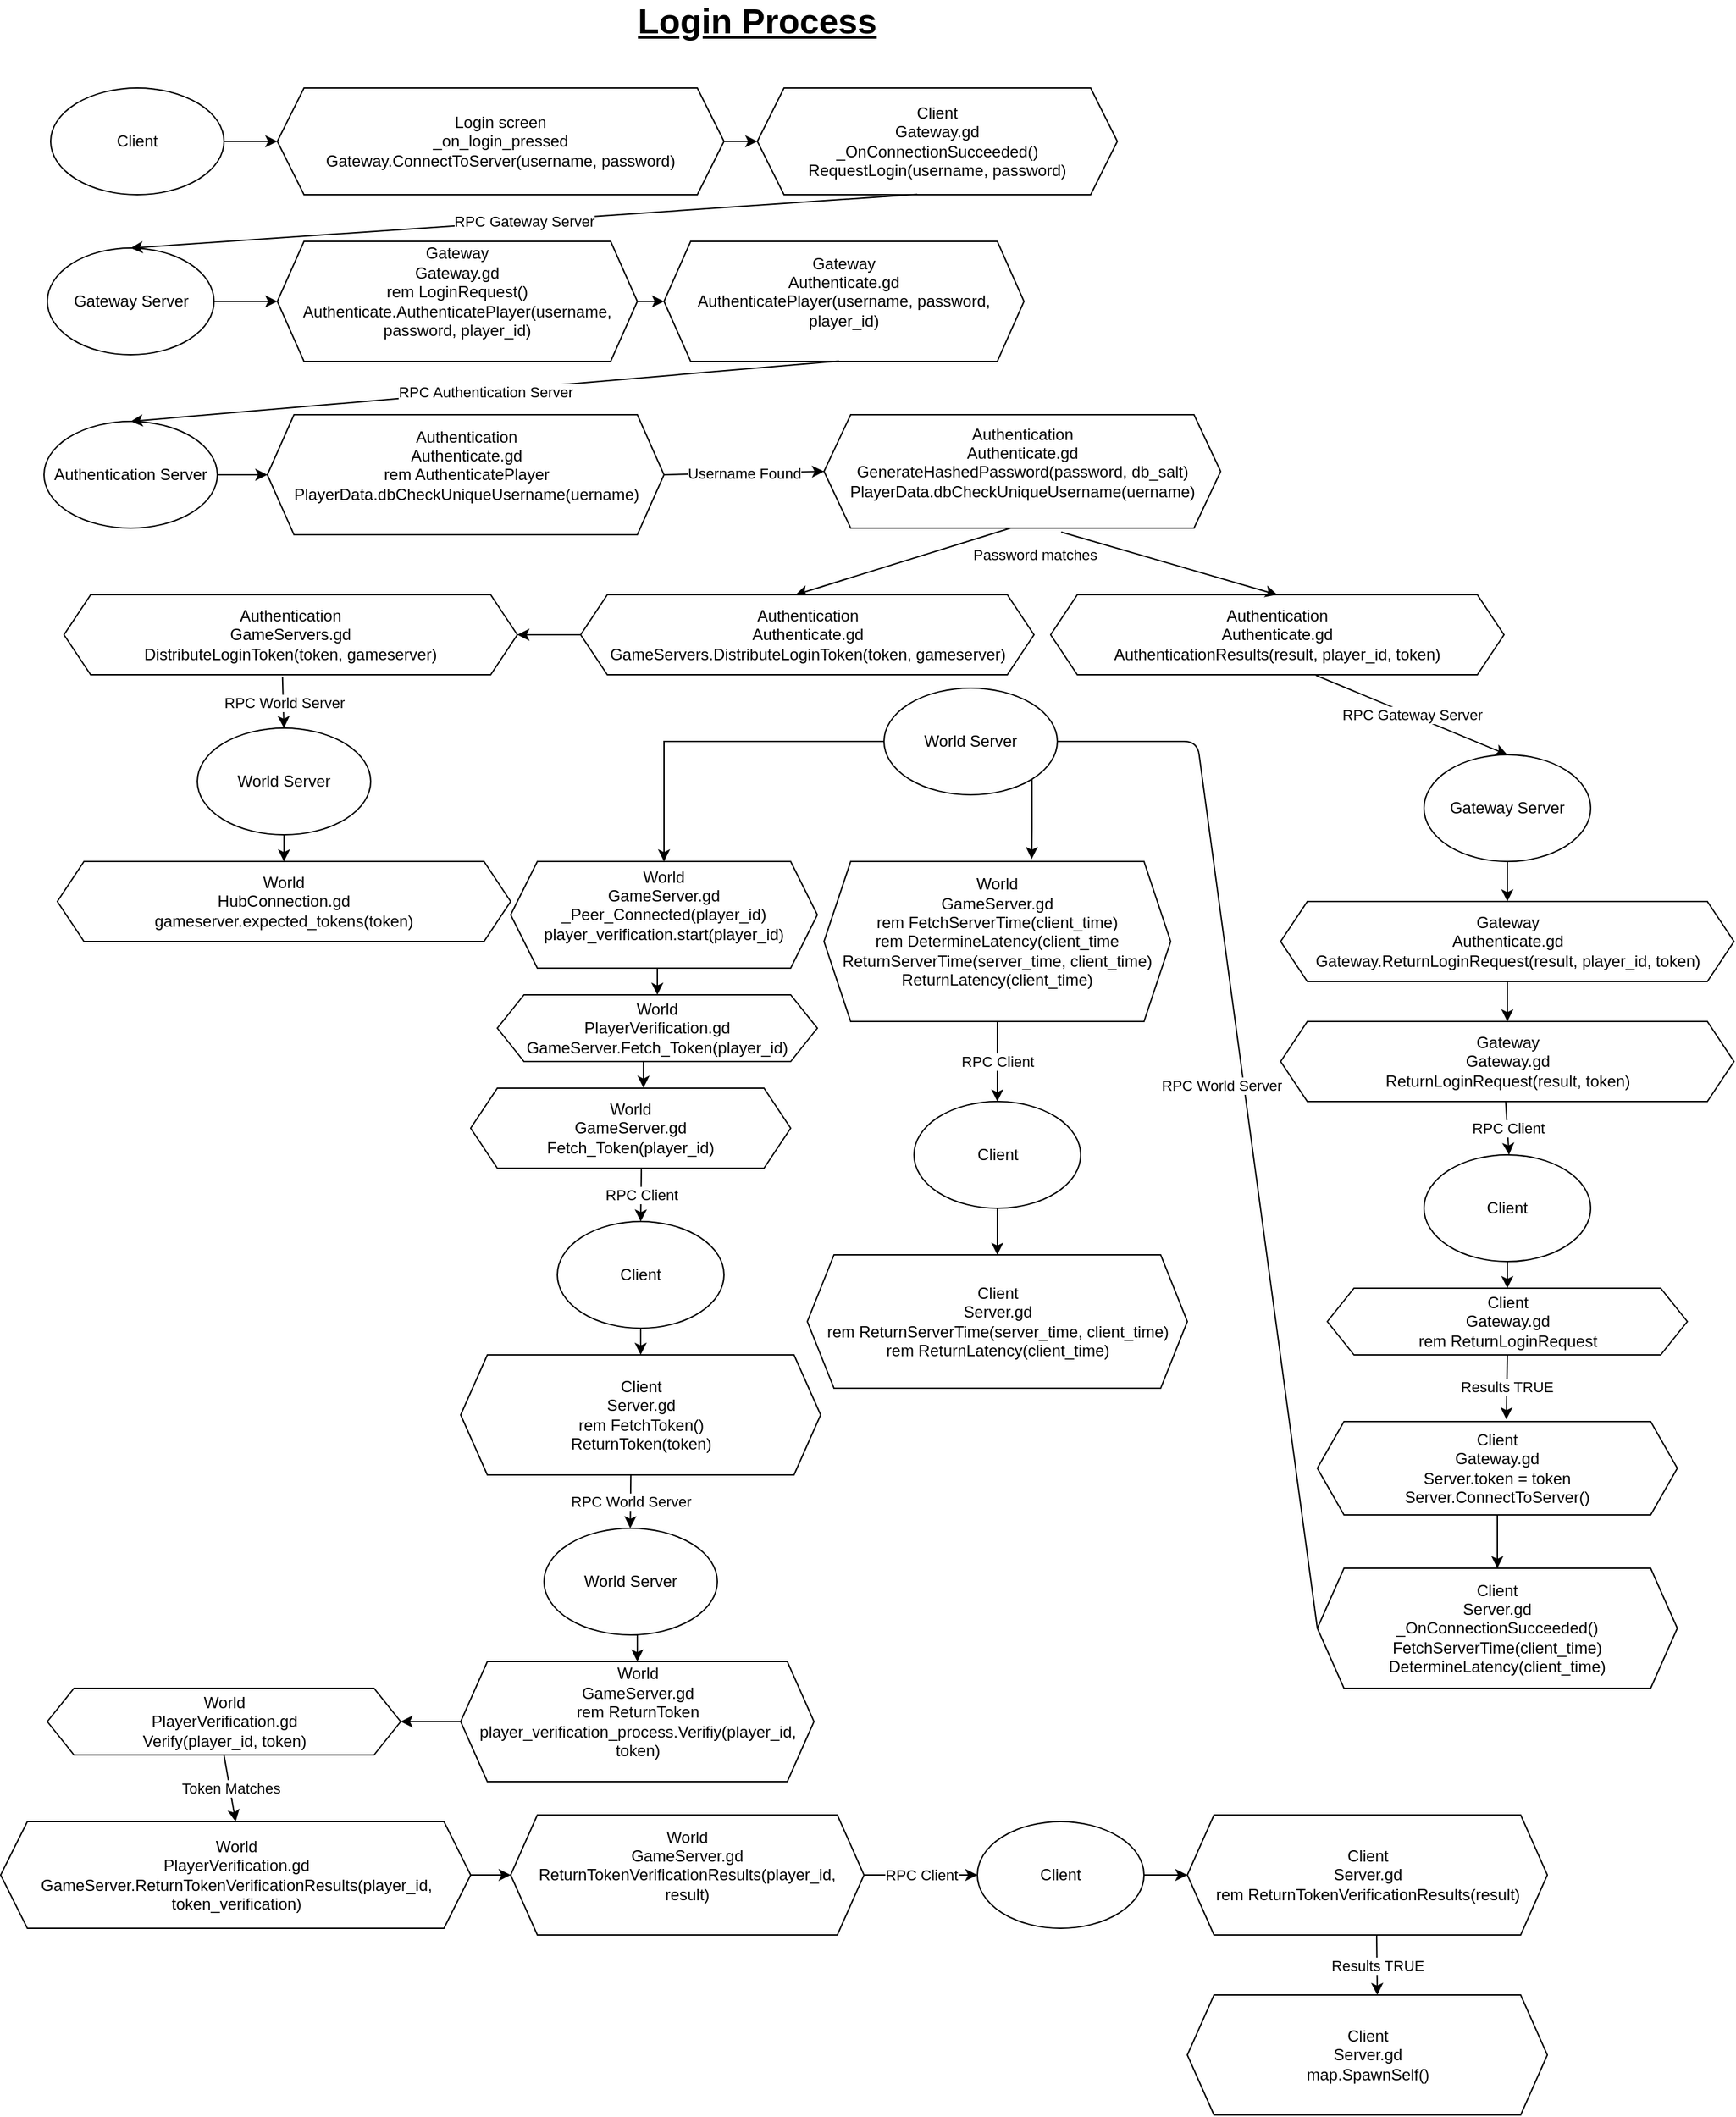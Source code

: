 <mxfile version="15.3.7" type="device"><diagram id="C5RBs43oDa-KdzZeNtuy" name="Page-1"><mxGraphModel dx="2946" dy="1589" grid="1" gridSize="10" guides="1" tooltips="1" connect="1" arrows="1" fold="1" page="1" pageScale="1" pageWidth="2000" pageHeight="2500" math="0" shadow="0"><root><mxCell id="WIyWlLk6GJQsqaUBKTNV-0"/><mxCell id="WIyWlLk6GJQsqaUBKTNV-1" parent="WIyWlLk6GJQsqaUBKTNV-0"/><mxCell id="8TvwdaUE0En0LLaxkTCf-46" style="edgeStyle=orthogonalEdgeStyle;rounded=0;orthogonalLoop=1;jettySize=auto;html=1;exitX=1;exitY=0.5;exitDx=0;exitDy=0;" edge="1" parent="WIyWlLk6GJQsqaUBKTNV-1" source="8TvwdaUE0En0LLaxkTCf-0" target="8TvwdaUE0En0LLaxkTCf-5"><mxGeometry relative="1" as="geometry"/></mxCell><mxCell id="8TvwdaUE0En0LLaxkTCf-0" value="Client" style="ellipse;whiteSpace=wrap;html=1;" vertex="1" parent="WIyWlLk6GJQsqaUBKTNV-1"><mxGeometry x="45" y="80" width="130" height="80" as="geometry"/></mxCell><mxCell id="8TvwdaUE0En0LLaxkTCf-49" style="edgeStyle=orthogonalEdgeStyle;rounded=0;orthogonalLoop=1;jettySize=auto;html=1;exitX=1;exitY=0.5;exitDx=0;exitDy=0;" edge="1" parent="WIyWlLk6GJQsqaUBKTNV-1" source="8TvwdaUE0En0LLaxkTCf-1" target="8TvwdaUE0En0LLaxkTCf-14"><mxGeometry relative="1" as="geometry"/></mxCell><mxCell id="8TvwdaUE0En0LLaxkTCf-1" value="&lt;div&gt;Gateway Server&lt;/div&gt;" style="ellipse;whiteSpace=wrap;html=1;" vertex="1" parent="WIyWlLk6GJQsqaUBKTNV-1"><mxGeometry x="42.5" y="200" width="125" height="80" as="geometry"/></mxCell><mxCell id="8TvwdaUE0En0LLaxkTCf-47" style="edgeStyle=orthogonalEdgeStyle;rounded=0;orthogonalLoop=1;jettySize=auto;html=1;exitX=1;exitY=0.5;exitDx=0;exitDy=0;entryX=0;entryY=0.5;entryDx=0;entryDy=0;" edge="1" parent="WIyWlLk6GJQsqaUBKTNV-1" source="8TvwdaUE0En0LLaxkTCf-5" target="8TvwdaUE0En0LLaxkTCf-8"><mxGeometry relative="1" as="geometry"/></mxCell><mxCell id="8TvwdaUE0En0LLaxkTCf-5" value="&lt;div&gt;Login screen&lt;/div&gt;&lt;div&gt;_on_login_pressed&lt;br&gt;&lt;/div&gt;&lt;div&gt;Gateway.ConnectToServer(username, password)&lt;br&gt;&lt;/div&gt;" style="shape=hexagon;perimeter=hexagonPerimeter2;whiteSpace=wrap;html=1;fixedSize=1;" vertex="1" parent="WIyWlLk6GJQsqaUBKTNV-1"><mxGeometry x="215" y="80" width="335" height="80" as="geometry"/></mxCell><mxCell id="8TvwdaUE0En0LLaxkTCf-8" value="&lt;div&gt;&lt;div&gt;Client&lt;br&gt;&lt;/div&gt;&lt;div&gt;Gateway.gd&lt;/div&gt;&lt;/div&gt;&lt;div&gt;_OnConnectionSucceeded()&lt;br&gt;&lt;/div&gt;&lt;div&gt;RequestLogin(username, password)&lt;br&gt;&lt;/div&gt;" style="shape=hexagon;perimeter=hexagonPerimeter2;whiteSpace=wrap;html=1;fixedSize=1;" vertex="1" parent="WIyWlLk6GJQsqaUBKTNV-1"><mxGeometry x="575" y="80" width="270" height="80" as="geometry"/></mxCell><mxCell id="8TvwdaUE0En0LLaxkTCf-51" style="edgeStyle=orthogonalEdgeStyle;rounded=0;orthogonalLoop=1;jettySize=auto;html=1;exitX=1;exitY=0.5;exitDx=0;exitDy=0;entryX=0;entryY=0.5;entryDx=0;entryDy=0;" edge="1" parent="WIyWlLk6GJQsqaUBKTNV-1" source="8TvwdaUE0En0LLaxkTCf-14" target="8TvwdaUE0En0LLaxkTCf-18"><mxGeometry relative="1" as="geometry"/></mxCell><mxCell id="8TvwdaUE0En0LLaxkTCf-14" value="&lt;div&gt;&lt;div&gt;Gateway&lt;br&gt;&lt;/div&gt;&lt;div&gt;Gateway.gd&lt;/div&gt;&lt;/div&gt;&lt;div&gt;rem LoginRequest()&lt;br&gt;&lt;/div&gt;&lt;div&gt;Authenticate.AuthenticatePlayer(username, password, player_id)&lt;br&gt;&lt;/div&gt;&lt;div&gt;&lt;br&gt;&lt;/div&gt;" style="shape=hexagon;perimeter=hexagonPerimeter2;whiteSpace=wrap;html=1;fixedSize=1;" vertex="1" parent="WIyWlLk6GJQsqaUBKTNV-1"><mxGeometry x="215" y="195" width="270" height="90" as="geometry"/></mxCell><mxCell id="8TvwdaUE0En0LLaxkTCf-18" value="&lt;div&gt;&lt;div&gt;Gateway&lt;br&gt;&lt;/div&gt;&lt;div&gt;Authenticate.gd&lt;/div&gt;&lt;/div&gt;AuthenticatePlayer(username, password, player_id)&lt;br&gt;&lt;div&gt;&lt;br&gt;&lt;/div&gt;" style="shape=hexagon;perimeter=hexagonPerimeter2;whiteSpace=wrap;html=1;fixedSize=1;" vertex="1" parent="WIyWlLk6GJQsqaUBKTNV-1"><mxGeometry x="505" y="195" width="270" height="90" as="geometry"/></mxCell><mxCell id="8TvwdaUE0En0LLaxkTCf-54" style="edgeStyle=orthogonalEdgeStyle;rounded=0;orthogonalLoop=1;jettySize=auto;html=1;exitX=1;exitY=0.5;exitDx=0;exitDy=0;entryX=0;entryY=0.5;entryDx=0;entryDy=0;" edge="1" parent="WIyWlLk6GJQsqaUBKTNV-1" source="8TvwdaUE0En0LLaxkTCf-22" target="8TvwdaUE0En0LLaxkTCf-23"><mxGeometry relative="1" as="geometry"/></mxCell><mxCell id="8TvwdaUE0En0LLaxkTCf-22" value="Authentication Server" style="ellipse;whiteSpace=wrap;html=1;" vertex="1" parent="WIyWlLk6GJQsqaUBKTNV-1"><mxGeometry x="40" y="330" width="130" height="80" as="geometry"/></mxCell><mxCell id="8TvwdaUE0En0LLaxkTCf-23" value="&lt;div&gt;Authentication&lt;div&gt;Authenticate.gd&lt;/div&gt;&lt;/div&gt;&lt;div&gt;rem AuthenticatePlayer&lt;br&gt;&lt;/div&gt;&lt;div&gt;PlayerData.dbCheckUniqueUsername(uername)&lt;br&gt;&lt;/div&gt;&lt;div&gt;&lt;br&gt;&lt;/div&gt;" style="shape=hexagon;perimeter=hexagonPerimeter2;whiteSpace=wrap;html=1;fixedSize=1;" vertex="1" parent="WIyWlLk6GJQsqaUBKTNV-1"><mxGeometry x="207.5" y="325" width="297.5" height="90" as="geometry"/></mxCell><mxCell id="8TvwdaUE0En0LLaxkTCf-28" value="" style="endArrow=classic;html=1;exitX=1;exitY=0.5;exitDx=0;exitDy=0;entryX=0;entryY=0.5;entryDx=0;entryDy=0;" edge="1" parent="WIyWlLk6GJQsqaUBKTNV-1" source="8TvwdaUE0En0LLaxkTCf-23" target="8TvwdaUE0En0LLaxkTCf-31"><mxGeometry relative="1" as="geometry"><mxPoint x="523.997" y="460.0" as="sourcePoint"/><mxPoint x="615" y="460" as="targetPoint"/></mxGeometry></mxCell><mxCell id="8TvwdaUE0En0LLaxkTCf-29" value="Username Found" style="edgeLabel;resizable=0;html=1;align=center;verticalAlign=middle;" connectable="0" vertex="1" parent="8TvwdaUE0En0LLaxkTCf-28"><mxGeometry relative="1" as="geometry"/></mxCell><mxCell id="8TvwdaUE0En0LLaxkTCf-31" value="&lt;div&gt;Authentication&lt;div&gt;Authenticate.gd&lt;/div&gt;&lt;/div&gt;&lt;div&gt;GenerateHashedPassword(password, db_salt)&lt;br&gt;&lt;/div&gt;&lt;div&gt;PlayerData.dbCheckUniqueUsername(uername)&lt;br&gt;&lt;/div&gt;&lt;div&gt;&lt;br&gt;&lt;/div&gt;" style="shape=hexagon;perimeter=hexagonPerimeter2;whiteSpace=wrap;html=1;fixedSize=1;" vertex="1" parent="WIyWlLk6GJQsqaUBKTNV-1"><mxGeometry x="625" y="325" width="297.5" height="85" as="geometry"/></mxCell><mxCell id="8TvwdaUE0En0LLaxkTCf-32" value="" style="endArrow=classic;html=1;exitX=0.5;exitY=1;exitDx=0;exitDy=0;entryX=0.5;entryY=0;entryDx=0;entryDy=0;" edge="1" parent="WIyWlLk6GJQsqaUBKTNV-1"><mxGeometry relative="1" as="geometry"><mxPoint x="765" y="410" as="sourcePoint"/><mxPoint x="603.75" y="460" as="targetPoint"/></mxGeometry></mxCell><mxCell id="8TvwdaUE0En0LLaxkTCf-33" value="&lt;div&gt;Password matches&lt;/div&gt;" style="edgeLabel;resizable=0;html=1;align=center;verticalAlign=middle;" connectable="0" vertex="1" parent="8TvwdaUE0En0LLaxkTCf-32"><mxGeometry relative="1" as="geometry"><mxPoint x="98" y="-5" as="offset"/></mxGeometry></mxCell><mxCell id="8TvwdaUE0En0LLaxkTCf-55" style="edgeStyle=orthogonalEdgeStyle;rounded=0;orthogonalLoop=1;jettySize=auto;html=1;exitX=0;exitY=0.5;exitDx=0;exitDy=0;entryX=1;entryY=0.5;entryDx=0;entryDy=0;" edge="1" parent="WIyWlLk6GJQsqaUBKTNV-1" source="8TvwdaUE0En0LLaxkTCf-34" target="8TvwdaUE0En0LLaxkTCf-35"><mxGeometry relative="1" as="geometry"/></mxCell><mxCell id="8TvwdaUE0En0LLaxkTCf-34" value="&lt;div&gt;Authentication&lt;div&gt;Authenticate.gd&lt;/div&gt;&lt;/div&gt;GameServers.DistributeLoginToken(token, gameserver)" style="shape=hexagon;perimeter=hexagonPerimeter2;whiteSpace=wrap;html=1;fixedSize=1;" vertex="1" parent="WIyWlLk6GJQsqaUBKTNV-1"><mxGeometry x="442.5" y="460" width="340" height="60" as="geometry"/></mxCell><mxCell id="8TvwdaUE0En0LLaxkTCf-35" value="&lt;div&gt;Authentication&lt;div&gt;GameServers.gd&lt;/div&gt;&lt;/div&gt;DistributeLoginToken(token, gameserver)" style="shape=hexagon;perimeter=hexagonPerimeter2;whiteSpace=wrap;html=1;fixedSize=1;" vertex="1" parent="WIyWlLk6GJQsqaUBKTNV-1"><mxGeometry x="55" y="460" width="340" height="60" as="geometry"/></mxCell><mxCell id="8TvwdaUE0En0LLaxkTCf-42" value="" style="endArrow=classic;html=1;" edge="1" parent="WIyWlLk6GJQsqaUBKTNV-1"><mxGeometry relative="1" as="geometry"><mxPoint x="695" y="159.75" as="sourcePoint"/><mxPoint x="105" y="200" as="targetPoint"/><Array as="points"/></mxGeometry></mxCell><mxCell id="8TvwdaUE0En0LLaxkTCf-43" value="RPC Gateway Server" style="edgeLabel;resizable=0;html=1;align=center;verticalAlign=middle;" connectable="0" vertex="1" parent="8TvwdaUE0En0LLaxkTCf-42"><mxGeometry relative="1" as="geometry"/></mxCell><mxCell id="8TvwdaUE0En0LLaxkTCf-44" value="" style="endArrow=classic;html=1;exitX=0.482;exitY=1.025;exitDx=0;exitDy=0;exitPerimeter=0;entryX=0.5;entryY=0;entryDx=0;entryDy=0;" edge="1" parent="WIyWlLk6GJQsqaUBKTNV-1" source="8TvwdaUE0En0LLaxkTCf-35" target="8TvwdaUE0En0LLaxkTCf-56"><mxGeometry relative="1" as="geometry"><mxPoint x="155" y="660" as="sourcePoint"/><mxPoint x="205" y="580" as="targetPoint"/><Array as="points"/></mxGeometry></mxCell><mxCell id="8TvwdaUE0En0LLaxkTCf-45" value="RPC World Server" style="edgeLabel;resizable=0;html=1;align=center;verticalAlign=middle;" connectable="0" vertex="1" parent="8TvwdaUE0En0LLaxkTCf-44"><mxGeometry relative="1" as="geometry"/></mxCell><mxCell id="8TvwdaUE0En0LLaxkTCf-52" value="" style="endArrow=classic;html=1;exitX=0.486;exitY=0.997;exitDx=0;exitDy=0;exitPerimeter=0;" edge="1" parent="WIyWlLk6GJQsqaUBKTNV-1" source="8TvwdaUE0En0LLaxkTCf-18"><mxGeometry relative="1" as="geometry"><mxPoint x="695" y="289.75" as="sourcePoint"/><mxPoint x="105" y="330.0" as="targetPoint"/><Array as="points"/></mxGeometry></mxCell><mxCell id="8TvwdaUE0En0LLaxkTCf-53" value="RPC Authentication Server" style="edgeLabel;resizable=0;html=1;align=center;verticalAlign=middle;" connectable="0" vertex="1" parent="8TvwdaUE0En0LLaxkTCf-52"><mxGeometry relative="1" as="geometry"/></mxCell><mxCell id="8TvwdaUE0En0LLaxkTCf-66" style="edgeStyle=orthogonalEdgeStyle;rounded=0;orthogonalLoop=1;jettySize=auto;html=1;exitX=0.5;exitY=1;exitDx=0;exitDy=0;entryX=0.5;entryY=0;entryDx=0;entryDy=0;fontSize=26;" edge="1" parent="WIyWlLk6GJQsqaUBKTNV-1" source="8TvwdaUE0En0LLaxkTCf-56" target="8TvwdaUE0En0LLaxkTCf-57"><mxGeometry relative="1" as="geometry"/></mxCell><mxCell id="8TvwdaUE0En0LLaxkTCf-56" value="World Server" style="ellipse;whiteSpace=wrap;html=1;" vertex="1" parent="WIyWlLk6GJQsqaUBKTNV-1"><mxGeometry x="155" y="560" width="130" height="80" as="geometry"/></mxCell><mxCell id="8TvwdaUE0En0LLaxkTCf-57" value="&lt;div&gt;World&lt;div&gt;HubConnection.gd&lt;/div&gt;&lt;/div&gt;gameserver.expected_tokens(token)" style="shape=hexagon;perimeter=hexagonPerimeter2;whiteSpace=wrap;html=1;fixedSize=1;" vertex="1" parent="WIyWlLk6GJQsqaUBKTNV-1"><mxGeometry x="50" y="660" width="340" height="60" as="geometry"/></mxCell><mxCell id="8TvwdaUE0En0LLaxkTCf-59" value="Login Process" style="text;html=1;strokeColor=none;fillColor=none;align=center;verticalAlign=middle;whiteSpace=wrap;rounded=0;strokeWidth=1;fontSize=26;fontStyle=5" vertex="1" parent="WIyWlLk6GJQsqaUBKTNV-1"><mxGeometry x="480" y="20" width="190" height="20" as="geometry"/></mxCell><mxCell id="8TvwdaUE0En0LLaxkTCf-61" value="&lt;div&gt;Authentication&lt;div&gt;Authenticate.gd&lt;/div&gt;&lt;/div&gt;AuthenticationResults(result, player_id, token)" style="shape=hexagon;perimeter=hexagonPerimeter2;whiteSpace=wrap;html=1;fixedSize=1;" vertex="1" parent="WIyWlLk6GJQsqaUBKTNV-1"><mxGeometry x="795" y="460" width="340" height="60" as="geometry"/></mxCell><mxCell id="8TvwdaUE0En0LLaxkTCf-65" value="" style="endArrow=classic;html=1;fontSize=26;exitX=0.598;exitY=1.035;exitDx=0;exitDy=0;exitPerimeter=0;entryX=0.5;entryY=0;entryDx=0;entryDy=0;" edge="1" parent="WIyWlLk6GJQsqaUBKTNV-1" source="8TvwdaUE0En0LLaxkTCf-31" target="8TvwdaUE0En0LLaxkTCf-61"><mxGeometry width="50" height="50" relative="1" as="geometry"><mxPoint x="565" y="750" as="sourcePoint"/><mxPoint x="615" y="700" as="targetPoint"/></mxGeometry></mxCell><mxCell id="8TvwdaUE0En0LLaxkTCf-67" value="" style="endArrow=classic;html=1;exitX=0.585;exitY=1.007;exitDx=0;exitDy=0;exitPerimeter=0;entryX=0.5;entryY=0;entryDx=0;entryDy=0;" edge="1" parent="WIyWlLk6GJQsqaUBKTNV-1" source="8TvwdaUE0En0LLaxkTCf-61" target="8TvwdaUE0En0LLaxkTCf-70"><mxGeometry relative="1" as="geometry"><mxPoint x="1135" y="540" as="sourcePoint"/><mxPoint x="1136.12" y="578.5" as="targetPoint"/><Array as="points"/></mxGeometry></mxCell><mxCell id="8TvwdaUE0En0LLaxkTCf-68" value="RPC Gateway Server" style="edgeLabel;resizable=0;html=1;align=center;verticalAlign=middle;" connectable="0" vertex="1" parent="8TvwdaUE0En0LLaxkTCf-67"><mxGeometry relative="1" as="geometry"/></mxCell><mxCell id="8TvwdaUE0En0LLaxkTCf-72" style="edgeStyle=orthogonalEdgeStyle;rounded=0;orthogonalLoop=1;jettySize=auto;html=1;exitX=0.5;exitY=1;exitDx=0;exitDy=0;entryX=0.5;entryY=0;entryDx=0;entryDy=0;fontSize=26;" edge="1" parent="WIyWlLk6GJQsqaUBKTNV-1" source="8TvwdaUE0En0LLaxkTCf-70" target="8TvwdaUE0En0LLaxkTCf-71"><mxGeometry relative="1" as="geometry"/></mxCell><mxCell id="8TvwdaUE0En0LLaxkTCf-70" value="&lt;div&gt;Gateway Server&lt;/div&gt;" style="ellipse;whiteSpace=wrap;html=1;" vertex="1" parent="WIyWlLk6GJQsqaUBKTNV-1"><mxGeometry x="1075" y="580" width="125" height="80" as="geometry"/></mxCell><mxCell id="8TvwdaUE0En0LLaxkTCf-74" style="edgeStyle=orthogonalEdgeStyle;rounded=0;orthogonalLoop=1;jettySize=auto;html=1;exitX=0.5;exitY=1;exitDx=0;exitDy=0;entryX=0.5;entryY=0;entryDx=0;entryDy=0;fontSize=26;" edge="1" parent="WIyWlLk6GJQsqaUBKTNV-1" source="8TvwdaUE0En0LLaxkTCf-71" target="8TvwdaUE0En0LLaxkTCf-73"><mxGeometry relative="1" as="geometry"/></mxCell><mxCell id="8TvwdaUE0En0LLaxkTCf-71" value="&lt;div&gt;Gateway&lt;div&gt;Authenticate.gd&lt;/div&gt;&lt;/div&gt;Gateway.ReturnLoginRequest(result, player_id, token)" style="shape=hexagon;perimeter=hexagonPerimeter2;whiteSpace=wrap;html=1;fixedSize=1;" vertex="1" parent="WIyWlLk6GJQsqaUBKTNV-1"><mxGeometry x="967.5" y="690" width="340" height="60" as="geometry"/></mxCell><mxCell id="8TvwdaUE0En0LLaxkTCf-73" value="&lt;div&gt;Gateway&lt;div&gt;Gateway.gd&lt;/div&gt;&lt;/div&gt;ReturnLoginRequest(result, token)" style="shape=hexagon;perimeter=hexagonPerimeter2;whiteSpace=wrap;html=1;fixedSize=1;" vertex="1" parent="WIyWlLk6GJQsqaUBKTNV-1"><mxGeometry x="967.5" y="780" width="340" height="60" as="geometry"/></mxCell><mxCell id="8TvwdaUE0En0LLaxkTCf-75" value="" style="endArrow=classic;html=1;exitX=0.482;exitY=1.025;exitDx=0;exitDy=0;exitPerimeter=0;entryX=0.5;entryY=0;entryDx=0;entryDy=0;" edge="1" parent="WIyWlLk6GJQsqaUBKTNV-1"><mxGeometry relative="1" as="geometry"><mxPoint x="1136.25" y="840" as="sourcePoint"/><mxPoint x="1138.75" y="880" as="targetPoint"/><Array as="points"/></mxGeometry></mxCell><mxCell id="8TvwdaUE0En0LLaxkTCf-76" value="RPC Client" style="edgeLabel;resizable=0;html=1;align=center;verticalAlign=middle;" connectable="0" vertex="1" parent="8TvwdaUE0En0LLaxkTCf-75"><mxGeometry relative="1" as="geometry"/></mxCell><mxCell id="8TvwdaUE0En0LLaxkTCf-79" style="edgeStyle=orthogonalEdgeStyle;rounded=0;orthogonalLoop=1;jettySize=auto;html=1;exitX=0.5;exitY=1;exitDx=0;exitDy=0;entryX=0.5;entryY=0;entryDx=0;entryDy=0;fontSize=26;" edge="1" parent="WIyWlLk6GJQsqaUBKTNV-1" source="8TvwdaUE0En0LLaxkTCf-77" target="8TvwdaUE0En0LLaxkTCf-78"><mxGeometry relative="1" as="geometry"/></mxCell><mxCell id="8TvwdaUE0En0LLaxkTCf-77" value="Client" style="ellipse;whiteSpace=wrap;html=1;" vertex="1" parent="WIyWlLk6GJQsqaUBKTNV-1"><mxGeometry x="1075" y="880" width="125" height="80" as="geometry"/></mxCell><mxCell id="8TvwdaUE0En0LLaxkTCf-78" value="&lt;div&gt;&lt;div&gt;Client&lt;br&gt;&lt;/div&gt;&lt;div&gt;Gateway.gd&lt;/div&gt;&lt;/div&gt;&lt;div&gt;rem ReturnLoginRequest&lt;br&gt;&lt;/div&gt;" style="shape=hexagon;perimeter=hexagonPerimeter2;whiteSpace=wrap;html=1;fixedSize=1;" vertex="1" parent="WIyWlLk6GJQsqaUBKTNV-1"><mxGeometry x="1002.5" y="980" width="270" height="50" as="geometry"/></mxCell><mxCell id="8TvwdaUE0En0LLaxkTCf-82" value="" style="endArrow=classic;html=1;fontSize=26;exitX=0.5;exitY=1;exitDx=0;exitDy=0;entryX=0.525;entryY=-0.023;entryDx=0;entryDy=0;entryPerimeter=0;" edge="1" parent="WIyWlLk6GJQsqaUBKTNV-1" source="8TvwdaUE0En0LLaxkTCf-78" target="8TvwdaUE0En0LLaxkTCf-84"><mxGeometry relative="1" as="geometry"><mxPoint x="1005" y="1030" as="sourcePoint"/><mxPoint x="895" y="1020" as="targetPoint"/></mxGeometry></mxCell><mxCell id="8TvwdaUE0En0LLaxkTCf-83" value="Results TRUE" style="edgeLabel;resizable=0;html=1;align=center;verticalAlign=middle;" connectable="0" vertex="1" parent="8TvwdaUE0En0LLaxkTCf-82"><mxGeometry relative="1" as="geometry"/></mxCell><mxCell id="8TvwdaUE0En0LLaxkTCf-87" style="edgeStyle=orthogonalEdgeStyle;rounded=0;orthogonalLoop=1;jettySize=auto;html=1;exitX=0.5;exitY=1;exitDx=0;exitDy=0;entryX=0.5;entryY=0;entryDx=0;entryDy=0;fontSize=26;" edge="1" parent="WIyWlLk6GJQsqaUBKTNV-1" source="8TvwdaUE0En0LLaxkTCf-84" target="8TvwdaUE0En0LLaxkTCf-85"><mxGeometry relative="1" as="geometry"/></mxCell><mxCell id="8TvwdaUE0En0LLaxkTCf-84" value="&lt;div&gt;&lt;div&gt;Client&lt;br&gt;&lt;/div&gt;&lt;div&gt;Gateway.gd&lt;/div&gt;&lt;/div&gt;&lt;div&gt;Server.token = token&lt;/div&gt;&lt;div&gt;Server.ConnectToServer()&lt;br&gt;&lt;/div&gt;" style="shape=hexagon;perimeter=hexagonPerimeter2;whiteSpace=wrap;html=1;fixedSize=1;" vertex="1" parent="WIyWlLk6GJQsqaUBKTNV-1"><mxGeometry x="995" y="1080" width="270" height="70" as="geometry"/></mxCell><mxCell id="8TvwdaUE0En0LLaxkTCf-85" value="&lt;div&gt;&lt;div&gt;Client&lt;br&gt;&lt;/div&gt;&lt;div&gt;Server.gd&lt;/div&gt;&lt;/div&gt;_OnConnectionSucceeded()&lt;br&gt;&lt;div&gt;FetchServerTime(client_time)&lt;/div&gt;&lt;div&gt;DetermineLatency(client_time)&lt;br&gt;&lt;/div&gt;" style="shape=hexagon;perimeter=hexagonPerimeter2;whiteSpace=wrap;html=1;fixedSize=1;" vertex="1" parent="WIyWlLk6GJQsqaUBKTNV-1"><mxGeometry x="995" y="1190" width="270" height="90" as="geometry"/></mxCell><mxCell id="8TvwdaUE0En0LLaxkTCf-88" value="" style="endArrow=classic;html=1;exitX=0;exitY=0.5;exitDx=0;exitDy=0;entryX=1;entryY=0.5;entryDx=0;entryDy=0;" edge="1" parent="WIyWlLk6GJQsqaUBKTNV-1" source="8TvwdaUE0En0LLaxkTCf-85"><mxGeometry relative="1" as="geometry"><mxPoint x="950" y="1235" as="sourcePoint"/><mxPoint x="755" y="570" as="targetPoint"/><Array as="points"><mxPoint x="905" y="570"/></Array></mxGeometry></mxCell><mxCell id="8TvwdaUE0En0LLaxkTCf-89" value="RPC World Server" style="edgeLabel;resizable=0;html=1;align=center;verticalAlign=middle;" connectable="0" vertex="1" parent="8TvwdaUE0En0LLaxkTCf-88"><mxGeometry relative="1" as="geometry"><mxPoint x="-17" as="offset"/></mxGeometry></mxCell><mxCell id="8TvwdaUE0En0LLaxkTCf-97" style="edgeStyle=orthogonalEdgeStyle;rounded=0;orthogonalLoop=1;jettySize=auto;html=1;exitX=1;exitY=1;exitDx=0;exitDy=0;entryX=0.599;entryY=-0.015;entryDx=0;entryDy=0;entryPerimeter=0;fontSize=26;" edge="1" parent="WIyWlLk6GJQsqaUBKTNV-1" source="8TvwdaUE0En0LLaxkTCf-90" target="8TvwdaUE0En0LLaxkTCf-91"><mxGeometry relative="1" as="geometry"/></mxCell><mxCell id="8TvwdaUE0En0LLaxkTCf-99" style="edgeStyle=orthogonalEdgeStyle;rounded=0;orthogonalLoop=1;jettySize=auto;html=1;exitX=0;exitY=0.5;exitDx=0;exitDy=0;entryX=0.5;entryY=0;entryDx=0;entryDy=0;fontSize=26;" edge="1" parent="WIyWlLk6GJQsqaUBKTNV-1" source="8TvwdaUE0En0LLaxkTCf-90" target="8TvwdaUE0En0LLaxkTCf-98"><mxGeometry relative="1" as="geometry"/></mxCell><mxCell id="8TvwdaUE0En0LLaxkTCf-90" value="World Server" style="ellipse;whiteSpace=wrap;html=1;" vertex="1" parent="WIyWlLk6GJQsqaUBKTNV-1"><mxGeometry x="670" y="530" width="130" height="80" as="geometry"/></mxCell><mxCell id="8TvwdaUE0En0LLaxkTCf-91" value="&lt;div&gt;World&lt;div&gt;GameServer.gd&lt;/div&gt;&lt;/div&gt;&lt;div&gt;rem FetchServerTime(client_time)&lt;/div&gt;&lt;div&gt;rem DetermineLatency(client_time&lt;br&gt;&lt;/div&gt;&lt;div&gt;ReturnServerTime(server_time, client_time)&lt;/div&gt;&lt;div&gt;ReturnLatency(client_time)&lt;br&gt;&lt;/div&gt;&lt;div&gt;&lt;br&gt;&lt;/div&gt;" style="shape=hexagon;perimeter=hexagonPerimeter2;whiteSpace=wrap;html=1;fixedSize=1;" vertex="1" parent="WIyWlLk6GJQsqaUBKTNV-1"><mxGeometry x="625" y="660" width="260" height="120" as="geometry"/></mxCell><mxCell id="8TvwdaUE0En0LLaxkTCf-93" value="" style="endArrow=classic;html=1;exitX=0.5;exitY=1;exitDx=0;exitDy=0;" edge="1" parent="WIyWlLk6GJQsqaUBKTNV-1" source="8TvwdaUE0En0LLaxkTCf-91"><mxGeometry relative="1" as="geometry"><mxPoint x="618" y="780" as="sourcePoint"/><mxPoint x="755" y="840" as="targetPoint"/><Array as="points"/></mxGeometry></mxCell><mxCell id="8TvwdaUE0En0LLaxkTCf-94" value="RPC Client" style="edgeLabel;resizable=0;html=1;align=center;verticalAlign=middle;" connectable="0" vertex="1" parent="8TvwdaUE0En0LLaxkTCf-93"><mxGeometry relative="1" as="geometry"/></mxCell><mxCell id="8TvwdaUE0En0LLaxkTCf-96" value="&lt;div&gt;&lt;div&gt;Client&lt;br&gt;&lt;/div&gt;&lt;div&gt;Server.gd&lt;/div&gt;&lt;/div&gt;&lt;div&gt;rem ReturnServerTime(server_time, client_time)&lt;/div&gt;&lt;div&gt;rem ReturnLatency(client_time)&lt;br&gt;&lt;/div&gt;" style="shape=hexagon;perimeter=hexagonPerimeter2;whiteSpace=wrap;html=1;fixedSize=1;" vertex="1" parent="WIyWlLk6GJQsqaUBKTNV-1"><mxGeometry x="612.5" y="955" width="285" height="100" as="geometry"/></mxCell><mxCell id="8TvwdaUE0En0LLaxkTCf-103" style="edgeStyle=orthogonalEdgeStyle;rounded=0;orthogonalLoop=1;jettySize=auto;html=1;exitX=0.5;exitY=1;exitDx=0;exitDy=0;entryX=0.5;entryY=0;entryDx=0;entryDy=0;fontSize=26;" edge="1" parent="WIyWlLk6GJQsqaUBKTNV-1" source="8TvwdaUE0En0LLaxkTCf-98" target="8TvwdaUE0En0LLaxkTCf-100"><mxGeometry relative="1" as="geometry"/></mxCell><mxCell id="8TvwdaUE0En0LLaxkTCf-98" value="&lt;div&gt;World&lt;div&gt;GameServer.gd&lt;/div&gt;&lt;div&gt;_Peer_Connected(player_id)&lt;br&gt;&lt;/div&gt;&lt;/div&gt;player_verification.start(player_id)&lt;div&gt;&lt;br&gt;&lt;/div&gt;" style="shape=hexagon;perimeter=hexagonPerimeter2;whiteSpace=wrap;html=1;fixedSize=1;" vertex="1" parent="WIyWlLk6GJQsqaUBKTNV-1"><mxGeometry x="390" y="660" width="230" height="80" as="geometry"/></mxCell><mxCell id="8TvwdaUE0En0LLaxkTCf-105" style="edgeStyle=orthogonalEdgeStyle;rounded=0;orthogonalLoop=1;jettySize=auto;html=1;exitX=0.5;exitY=1;exitDx=0;exitDy=0;entryX=0.54;entryY=-0.004;entryDx=0;entryDy=0;entryPerimeter=0;fontSize=26;" edge="1" parent="WIyWlLk6GJQsqaUBKTNV-1" source="8TvwdaUE0En0LLaxkTCf-100" target="8TvwdaUE0En0LLaxkTCf-104"><mxGeometry relative="1" as="geometry"/></mxCell><mxCell id="8TvwdaUE0En0LLaxkTCf-100" value="&lt;div&gt;World&lt;/div&gt;&lt;div&gt;PlayerVerification.gd&lt;div&gt;GameServer.Fetch_Token(player_id)&lt;br&gt;&lt;/div&gt;&lt;/div&gt;" style="shape=hexagon;perimeter=hexagonPerimeter2;whiteSpace=wrap;html=1;fixedSize=1;" vertex="1" parent="WIyWlLk6GJQsqaUBKTNV-1"><mxGeometry x="380" y="760" width="240" height="50" as="geometry"/></mxCell><mxCell id="8TvwdaUE0En0LLaxkTCf-104" value="&lt;div&gt;World&lt;div&gt;GameServer.gd&lt;/div&gt;Fetch_Token(player_id)&lt;/div&gt;" style="shape=hexagon;perimeter=hexagonPerimeter2;whiteSpace=wrap;html=1;fixedSize=1;" vertex="1" parent="WIyWlLk6GJQsqaUBKTNV-1"><mxGeometry x="360" y="830" width="240" height="60" as="geometry"/></mxCell><mxCell id="8TvwdaUE0En0LLaxkTCf-106" value="" style="endArrow=classic;html=1;entryX=0.5;entryY=0;entryDx=0;entryDy=0;" edge="1" parent="WIyWlLk6GJQsqaUBKTNV-1"><mxGeometry relative="1" as="geometry"><mxPoint x="488" y="890" as="sourcePoint"/><mxPoint x="487.5" y="930.0" as="targetPoint"/><Array as="points"/></mxGeometry></mxCell><mxCell id="8TvwdaUE0En0LLaxkTCf-107" value="RPC Client" style="edgeLabel;resizable=0;html=1;align=center;verticalAlign=middle;" connectable="0" vertex="1" parent="8TvwdaUE0En0LLaxkTCf-106"><mxGeometry relative="1" as="geometry"/></mxCell><mxCell id="8TvwdaUE0En0LLaxkTCf-111" style="edgeStyle=orthogonalEdgeStyle;rounded=0;orthogonalLoop=1;jettySize=auto;html=1;exitX=0.5;exitY=1;exitDx=0;exitDy=0;entryX=0.5;entryY=0;entryDx=0;entryDy=0;fontSize=26;" edge="1" parent="WIyWlLk6GJQsqaUBKTNV-1" source="8TvwdaUE0En0LLaxkTCf-108" target="8TvwdaUE0En0LLaxkTCf-110"><mxGeometry relative="1" as="geometry"/></mxCell><mxCell id="8TvwdaUE0En0LLaxkTCf-108" value="Client" style="ellipse;whiteSpace=wrap;html=1;" vertex="1" parent="WIyWlLk6GJQsqaUBKTNV-1"><mxGeometry x="425" y="930" width="125" height="80" as="geometry"/></mxCell><mxCell id="8TvwdaUE0En0LLaxkTCf-110" value="&lt;div&gt;&lt;div&gt;Client&lt;br&gt;&lt;/div&gt;&lt;div&gt;Server.gd&lt;/div&gt;&lt;/div&gt;&lt;div&gt;rem FetchToken()&lt;/div&gt;&lt;div&gt;ReturnToken(token)&lt;br&gt;&lt;/div&gt;" style="shape=hexagon;perimeter=hexagonPerimeter2;whiteSpace=wrap;html=1;fixedSize=1;" vertex="1" parent="WIyWlLk6GJQsqaUBKTNV-1"><mxGeometry x="352.5" y="1030" width="270" height="90" as="geometry"/></mxCell><mxCell id="8TvwdaUE0En0LLaxkTCf-114" value="" style="endArrow=classic;html=1;entryX=0.5;entryY=0;entryDx=0;entryDy=0;" edge="1" parent="WIyWlLk6GJQsqaUBKTNV-1"><mxGeometry relative="1" as="geometry"><mxPoint x="480.16" y="1120" as="sourcePoint"/><mxPoint x="479.66" y="1160.0" as="targetPoint"/><Array as="points"/></mxGeometry></mxCell><mxCell id="8TvwdaUE0En0LLaxkTCf-115" value="RPC World Server" style="edgeLabel;resizable=0;html=1;align=center;verticalAlign=middle;" connectable="0" vertex="1" parent="8TvwdaUE0En0LLaxkTCf-114"><mxGeometry relative="1" as="geometry"/></mxCell><mxCell id="8TvwdaUE0En0LLaxkTCf-118" style="edgeStyle=orthogonalEdgeStyle;rounded=0;orthogonalLoop=1;jettySize=auto;html=1;exitX=0.5;exitY=1;exitDx=0;exitDy=0;entryX=0.5;entryY=0;entryDx=0;entryDy=0;fontSize=26;" edge="1" parent="WIyWlLk6GJQsqaUBKTNV-1" source="8TvwdaUE0En0LLaxkTCf-116" target="8TvwdaUE0En0LLaxkTCf-117"><mxGeometry relative="1" as="geometry"/></mxCell><mxCell id="8TvwdaUE0En0LLaxkTCf-116" value="World Server" style="ellipse;whiteSpace=wrap;html=1;" vertex="1" parent="WIyWlLk6GJQsqaUBKTNV-1"><mxGeometry x="415" y="1160" width="130" height="80" as="geometry"/></mxCell><mxCell id="8TvwdaUE0En0LLaxkTCf-125" style="edgeStyle=orthogonalEdgeStyle;rounded=0;orthogonalLoop=1;jettySize=auto;html=1;exitX=0;exitY=0.5;exitDx=0;exitDy=0;fontSize=26;" edge="1" parent="WIyWlLk6GJQsqaUBKTNV-1" source="8TvwdaUE0En0LLaxkTCf-117" target="8TvwdaUE0En0LLaxkTCf-119"><mxGeometry relative="1" as="geometry"/></mxCell><mxCell id="8TvwdaUE0En0LLaxkTCf-117" value="&lt;div&gt;World&lt;div&gt;GameServer.gd&lt;/div&gt;rem ReturnToken&lt;/div&gt;&lt;div&gt;player_verification_process.Verifiy(player_id, token)&lt;br&gt;&lt;/div&gt;&lt;div&gt;&lt;br&gt;&lt;/div&gt;" style="shape=hexagon;perimeter=hexagonPerimeter2;whiteSpace=wrap;html=1;fixedSize=1;" vertex="1" parent="WIyWlLk6GJQsqaUBKTNV-1"><mxGeometry x="352.5" y="1260" width="265" height="90" as="geometry"/></mxCell><mxCell id="8TvwdaUE0En0LLaxkTCf-119" value="&lt;div&gt;World&lt;div&gt;PlayerVerification.gd&lt;/div&gt;Verify(player_id, token)&lt;br&gt;&lt;/div&gt;" style="shape=hexagon;perimeter=hexagonPerimeter2;whiteSpace=wrap;html=1;fixedSize=1;" vertex="1" parent="WIyWlLk6GJQsqaUBKTNV-1"><mxGeometry x="42.5" y="1280" width="265" height="50" as="geometry"/></mxCell><mxCell id="8TvwdaUE0En0LLaxkTCf-121" value="" style="endArrow=classic;html=1;fontSize=26;exitX=0.5;exitY=1;exitDx=0;exitDy=0;entryX=0.5;entryY=0;entryDx=0;entryDy=0;" edge="1" parent="WIyWlLk6GJQsqaUBKTNV-1" source="8TvwdaUE0En0LLaxkTCf-119" target="8TvwdaUE0En0LLaxkTCf-123"><mxGeometry relative="1" as="geometry"><mxPoint x="480.37" y="1420.0" as="sourcePoint"/><mxPoint x="485" y="1460" as="targetPoint"/></mxGeometry></mxCell><mxCell id="8TvwdaUE0En0LLaxkTCf-122" value="Token Matches" style="edgeLabel;resizable=0;html=1;align=center;verticalAlign=middle;" connectable="0" vertex="1" parent="8TvwdaUE0En0LLaxkTCf-121"><mxGeometry relative="1" as="geometry"/></mxCell><mxCell id="8TvwdaUE0En0LLaxkTCf-126" style="edgeStyle=orthogonalEdgeStyle;rounded=0;orthogonalLoop=1;jettySize=auto;html=1;exitX=1;exitY=0.5;exitDx=0;exitDy=0;entryX=0;entryY=0.5;entryDx=0;entryDy=0;fontSize=26;" edge="1" parent="WIyWlLk6GJQsqaUBKTNV-1" source="8TvwdaUE0En0LLaxkTCf-123" target="8TvwdaUE0En0LLaxkTCf-124"><mxGeometry relative="1" as="geometry"/></mxCell><mxCell id="8TvwdaUE0En0LLaxkTCf-123" value="&lt;div&gt;World&lt;div&gt;PlayerVerification.gd&lt;/div&gt;GameServer.ReturnTokenVerificationResults(player_id,&lt;/div&gt;&lt;div&gt;token_verification)&lt;br&gt;&lt;/div&gt;" style="shape=hexagon;perimeter=hexagonPerimeter2;whiteSpace=wrap;html=1;fixedSize=1;" vertex="1" parent="WIyWlLk6GJQsqaUBKTNV-1"><mxGeometry x="7.5" y="1380" width="352.5" height="80" as="geometry"/></mxCell><mxCell id="8TvwdaUE0En0LLaxkTCf-124" value="&lt;div&gt;World&lt;div&gt;GameServer.gd&lt;/div&gt;ReturnTokenVerificationResults(player_id,&lt;/div&gt;&lt;div&gt;result)&lt;br&gt;&lt;/div&gt;&lt;div&gt;&lt;br&gt;&lt;/div&gt;" style="shape=hexagon;perimeter=hexagonPerimeter2;whiteSpace=wrap;html=1;fixedSize=1;" vertex="1" parent="WIyWlLk6GJQsqaUBKTNV-1"><mxGeometry x="390" y="1375" width="265" height="90" as="geometry"/></mxCell><mxCell id="8TvwdaUE0En0LLaxkTCf-127" value="" style="endArrow=classic;html=1;entryX=0;entryY=0.5;entryDx=0;entryDy=0;exitX=1;exitY=0.5;exitDx=0;exitDy=0;" edge="1" parent="WIyWlLk6GJQsqaUBKTNV-1" source="8TvwdaUE0En0LLaxkTCf-124" target="8TvwdaUE0En0LLaxkTCf-130"><mxGeometry relative="1" as="geometry"><mxPoint x="803" y="1410.0" as="sourcePoint"/><mxPoint x="802.5" y="1450.0" as="targetPoint"/><Array as="points"/></mxGeometry></mxCell><mxCell id="8TvwdaUE0En0LLaxkTCf-128" value="RPC Client" style="edgeLabel;resizable=0;html=1;align=center;verticalAlign=middle;" connectable="0" vertex="1" parent="8TvwdaUE0En0LLaxkTCf-127"><mxGeometry relative="1" as="geometry"/></mxCell><mxCell id="8TvwdaUE0En0LLaxkTCf-138" style="edgeStyle=orthogonalEdgeStyle;rounded=0;orthogonalLoop=1;jettySize=auto;html=1;exitX=1;exitY=0.5;exitDx=0;exitDy=0;entryX=0;entryY=0.5;entryDx=0;entryDy=0;fontSize=26;" edge="1" parent="WIyWlLk6GJQsqaUBKTNV-1" source="8TvwdaUE0En0LLaxkTCf-130" target="8TvwdaUE0En0LLaxkTCf-135"><mxGeometry relative="1" as="geometry"/></mxCell><mxCell id="8TvwdaUE0En0LLaxkTCf-130" value="Client" style="ellipse;whiteSpace=wrap;html=1;" vertex="1" parent="WIyWlLk6GJQsqaUBKTNV-1"><mxGeometry x="740" y="1380" width="125" height="80" as="geometry"/></mxCell><mxCell id="8TvwdaUE0En0LLaxkTCf-135" value="&lt;div&gt;&lt;div&gt;Client&lt;br&gt;&lt;/div&gt;&lt;div&gt;Server.gd&lt;/div&gt;&lt;/div&gt;rem ReturnTokenVerificationResults(result)" style="shape=hexagon;perimeter=hexagonPerimeter2;whiteSpace=wrap;html=1;fixedSize=1;" vertex="1" parent="WIyWlLk6GJQsqaUBKTNV-1"><mxGeometry x="897.5" y="1375" width="270" height="90" as="geometry"/></mxCell><mxCell id="8TvwdaUE0En0LLaxkTCf-136" value="" style="endArrow=classic;html=1;fontSize=26;exitX=0.526;exitY=1.006;exitDx=0;exitDy=0;exitPerimeter=0;" edge="1" parent="WIyWlLk6GJQsqaUBKTNV-1" source="8TvwdaUE0En0LLaxkTCf-135"><mxGeometry relative="1" as="geometry"><mxPoint x="952.0" y="1560" as="sourcePoint"/><mxPoint x="1040" y="1510" as="targetPoint"/></mxGeometry></mxCell><mxCell id="8TvwdaUE0En0LLaxkTCf-137" value="Results TRUE" style="edgeLabel;resizable=0;html=1;align=center;verticalAlign=middle;" connectable="0" vertex="1" parent="8TvwdaUE0En0LLaxkTCf-136"><mxGeometry relative="1" as="geometry"/></mxCell><mxCell id="8TvwdaUE0En0LLaxkTCf-140" value="&lt;div&gt;&lt;div&gt;Client&lt;br&gt;&lt;/div&gt;&lt;div&gt;Server.gd&lt;/div&gt;&lt;/div&gt;map.SpawnSelf()" style="shape=hexagon;perimeter=hexagonPerimeter2;whiteSpace=wrap;html=1;fixedSize=1;" vertex="1" parent="WIyWlLk6GJQsqaUBKTNV-1"><mxGeometry x="897.5" y="1510" width="270" height="90" as="geometry"/></mxCell><mxCell id="8TvwdaUE0En0LLaxkTCf-142" style="edgeStyle=orthogonalEdgeStyle;rounded=0;orthogonalLoop=1;jettySize=auto;html=1;exitX=0.5;exitY=1;exitDx=0;exitDy=0;entryX=0.5;entryY=0;entryDx=0;entryDy=0;fontSize=26;" edge="1" parent="WIyWlLk6GJQsqaUBKTNV-1" source="8TvwdaUE0En0LLaxkTCf-141" target="8TvwdaUE0En0LLaxkTCf-96"><mxGeometry relative="1" as="geometry"/></mxCell><mxCell id="8TvwdaUE0En0LLaxkTCf-141" value="Client" style="ellipse;whiteSpace=wrap;html=1;" vertex="1" parent="WIyWlLk6GJQsqaUBKTNV-1"><mxGeometry x="692.5" y="840" width="125" height="80" as="geometry"/></mxCell></root></mxGraphModel></diagram></mxfile>